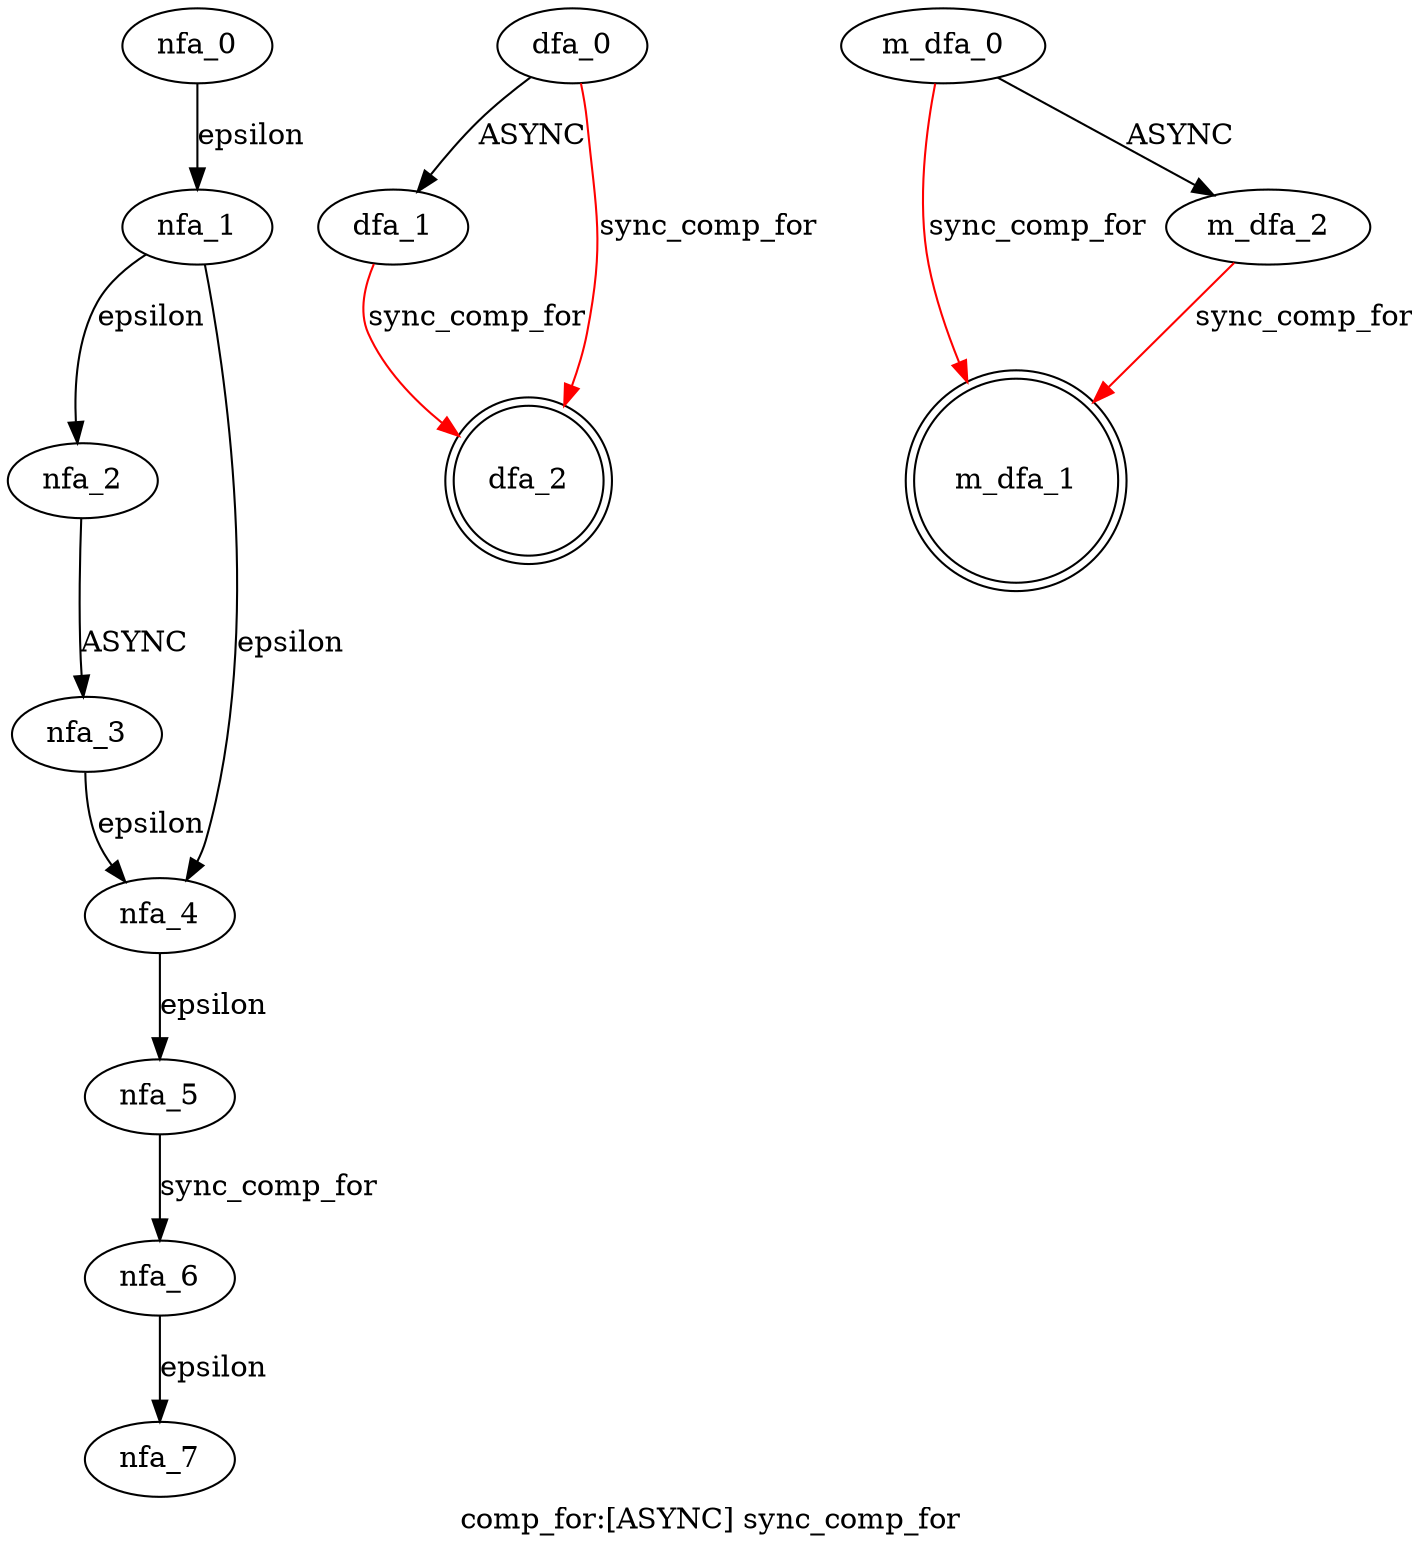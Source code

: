 digraph comp_for {
 graph[label="comp_for:[ASYNC] sync_comp_for"]
 subgraph comp_for_nfa {
  nfa_0->nfa_1[label="epsilon"]
  nfa_1->nfa_2[label="epsilon"]
  nfa_2->nfa_3[label="ASYNC"]
  nfa_3->nfa_4[label="epsilon"]
  nfa_4->nfa_5[label="epsilon"]
  nfa_5->nfa_6[label="sync_comp_for"]
  nfa_6->nfa_7[label="epsilon"]
  nfa_1->nfa_4[label="epsilon"]
  }
 subgraph comp_for_dfa {
  dfa_0->dfa_1[label="ASYNC"]
  dfa_1->dfa_2[label="sync_comp_for",color=red]
  dfa_0->dfa_2[label="sync_comp_for",color=red]
  dfa_2[shape=doublecircle]
  }
 subgraph comp_for_m_dfa {
  m_dfa_0->m_dfa_1[label="sync_comp_for",color=red]
  m_dfa_0->m_dfa_2[label="ASYNC"]
  m_dfa_2->m_dfa_1[label="sync_comp_for",color=red]
  m_dfa_1[shape=doublecircle]
  }
}
